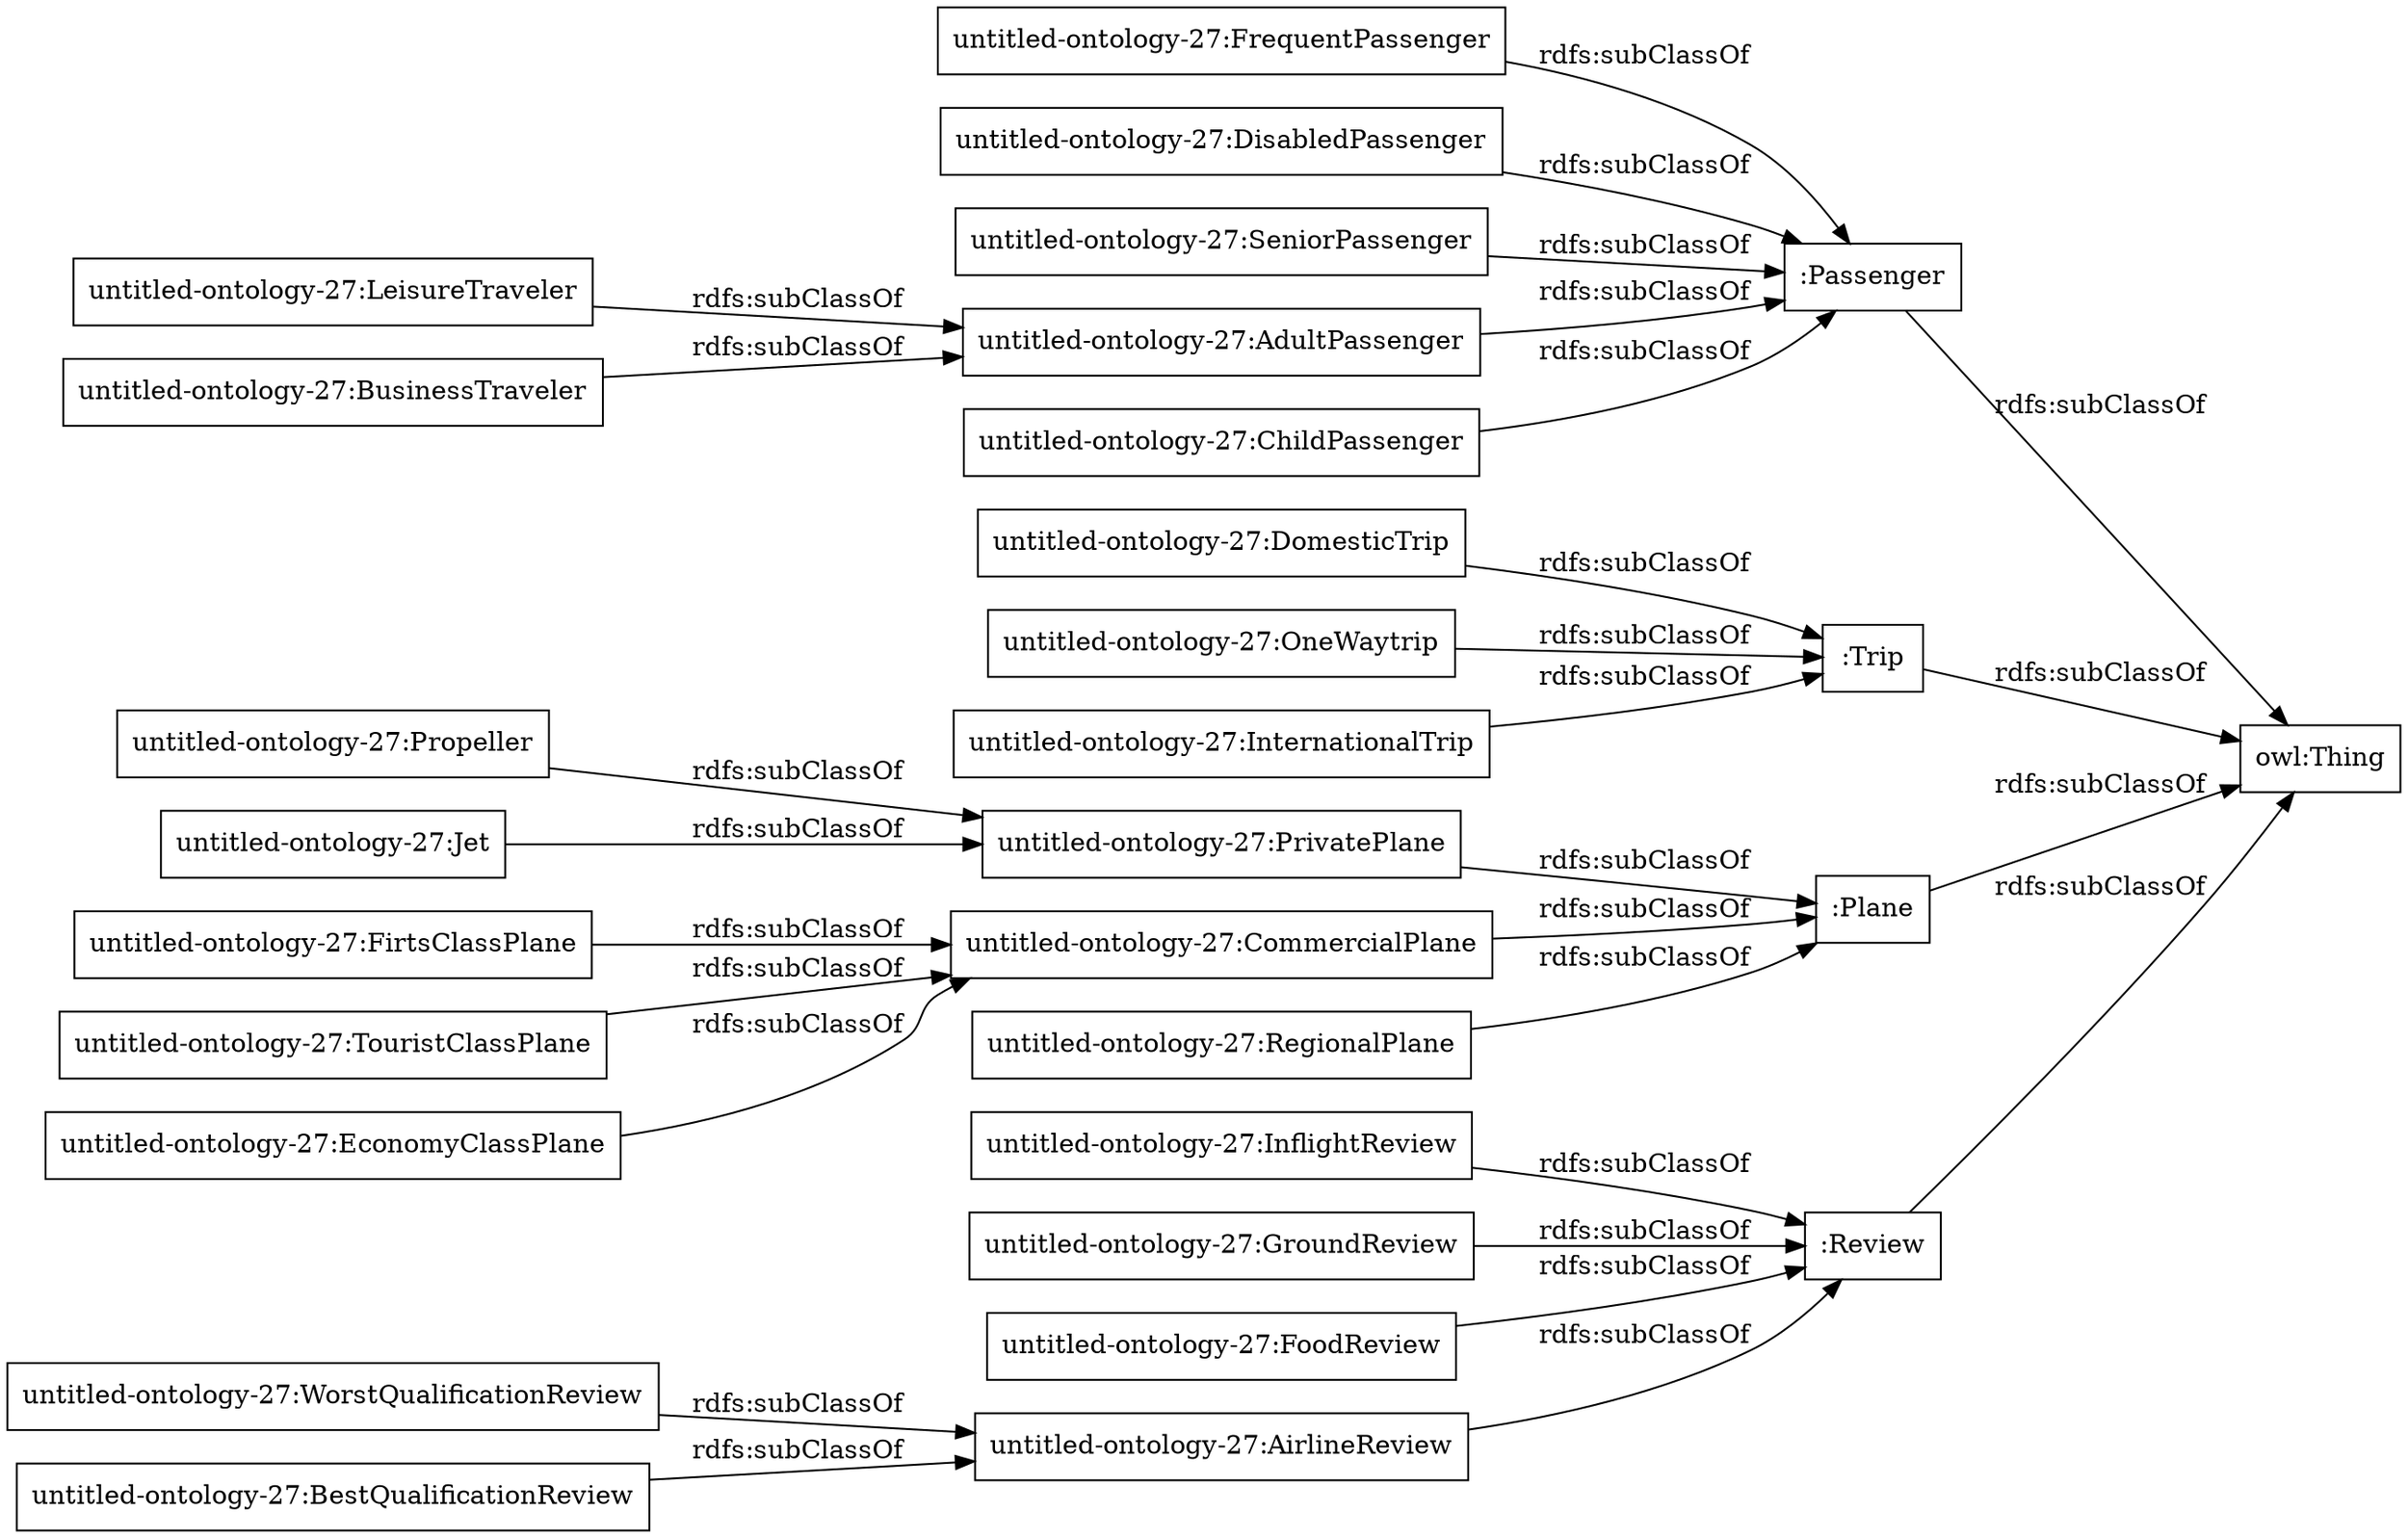 digraph ar2dtool_diagram { 
rankdir=LR;
size="1000"
node [shape = rectangle, color="black"]; ":Review" "untitled-ontology-27:FrequentPassenger" "untitled-ontology-27:PrivatePlane" ":Passenger" "untitled-ontology-27:FirtsClassPlane" "untitled-ontology-27:WorstQualificationReview" "untitled-ontology-27:TouristClassPlane" "untitled-ontology-27:Propeller" "untitled-ontology-27:LeisureTraveler" "untitled-ontology-27:InflightReview" "untitled-ontology-27:GroundReview" "untitled-ontology-27:EconomyClassPlane" "untitled-ontology-27:DomesticTrip" ":Trip" ":Plane" "untitled-ontology-27:DisabledPassenger" "untitled-ontology-27:OneWaytrip" "untitled-ontology-27:Jet" "untitled-ontology-27:CommercialPlane" "untitled-ontology-27:SeniorPassenger" "untitled-ontology-27:FoodReview" "untitled-ontology-27:BusinessTraveler" "untitled-ontology-27:AirlineReview" "untitled-ontology-27:BestQualificationReview" "untitled-ontology-27:RegionalPlane" "untitled-ontology-27:AdultPassenger" "untitled-ontology-27:ChildPassenger" "untitled-ontology-27:InternationalTrip" ; /*classes style*/
	"untitled-ontology-27:FrequentPassenger" -> ":Passenger" [ label = "rdfs:subClassOf" ];
	"untitled-ontology-27:Propeller" -> "untitled-ontology-27:PrivatePlane" [ label = "rdfs:subClassOf" ];
	"untitled-ontology-27:DomesticTrip" -> ":Trip" [ label = "rdfs:subClassOf" ];
	":Plane" -> "owl:Thing" [ label = "rdfs:subClassOf" ];
	":Passenger" -> "owl:Thing" [ label = "rdfs:subClassOf" ];
	"untitled-ontology-27:LeisureTraveler" -> "untitled-ontology-27:AdultPassenger" [ label = "rdfs:subClassOf" ];
	"untitled-ontology-27:BestQualificationReview" -> "untitled-ontology-27:AirlineReview" [ label = "rdfs:subClassOf" ];
	"untitled-ontology-27:CommercialPlane" -> ":Plane" [ label = "rdfs:subClassOf" ];
	"untitled-ontology-27:FirtsClassPlane" -> "untitled-ontology-27:CommercialPlane" [ label = "rdfs:subClassOf" ];
	"untitled-ontology-27:BusinessTraveler" -> "untitled-ontology-27:AdultPassenger" [ label = "rdfs:subClassOf" ];
	":Review" -> "owl:Thing" [ label = "rdfs:subClassOf" ];
	"untitled-ontology-27:EconomyClassPlane" -> "untitled-ontology-27:CommercialPlane" [ label = "rdfs:subClassOf" ];
	"untitled-ontology-27:FoodReview" -> ":Review" [ label = "rdfs:subClassOf" ];
	"untitled-ontology-27:WorstQualificationReview" -> "untitled-ontology-27:AirlineReview" [ label = "rdfs:subClassOf" ];
	"untitled-ontology-27:SeniorPassenger" -> ":Passenger" [ label = "rdfs:subClassOf" ];
	"untitled-ontology-27:RegionalPlane" -> ":Plane" [ label = "rdfs:subClassOf" ];
	"untitled-ontology-27:InternationalTrip" -> ":Trip" [ label = "rdfs:subClassOf" ];
	"untitled-ontology-27:TouristClassPlane" -> "untitled-ontology-27:CommercialPlane" [ label = "rdfs:subClassOf" ];
	"untitled-ontology-27:InflightReview" -> ":Review" [ label = "rdfs:subClassOf" ];
	":Trip" -> "owl:Thing" [ label = "rdfs:subClassOf" ];
	"untitled-ontology-27:PrivatePlane" -> ":Plane" [ label = "rdfs:subClassOf" ];
	"untitled-ontology-27:ChildPassenger" -> ":Passenger" [ label = "rdfs:subClassOf" ];
	"untitled-ontology-27:GroundReview" -> ":Review" [ label = "rdfs:subClassOf" ];
	"untitled-ontology-27:DisabledPassenger" -> ":Passenger" [ label = "rdfs:subClassOf" ];
	"untitled-ontology-27:AirlineReview" -> ":Review" [ label = "rdfs:subClassOf" ];
	"untitled-ontology-27:Jet" -> "untitled-ontology-27:PrivatePlane" [ label = "rdfs:subClassOf" ];
	"untitled-ontology-27:AdultPassenger" -> ":Passenger" [ label = "rdfs:subClassOf" ];
	"untitled-ontology-27:OneWaytrip" -> ":Trip" [ label = "rdfs:subClassOf" ];

}
